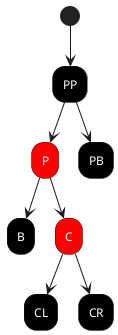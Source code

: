 @startuml

skinparam activity{
FontName Impact
FontColor white
backgroundcolor black
}

(*) --> PP#Black
PP --> P#RED
P --> B#BLACK
P --> C#RED
PP --> PB#Black

C --> CL
C --> CR
@enduml
